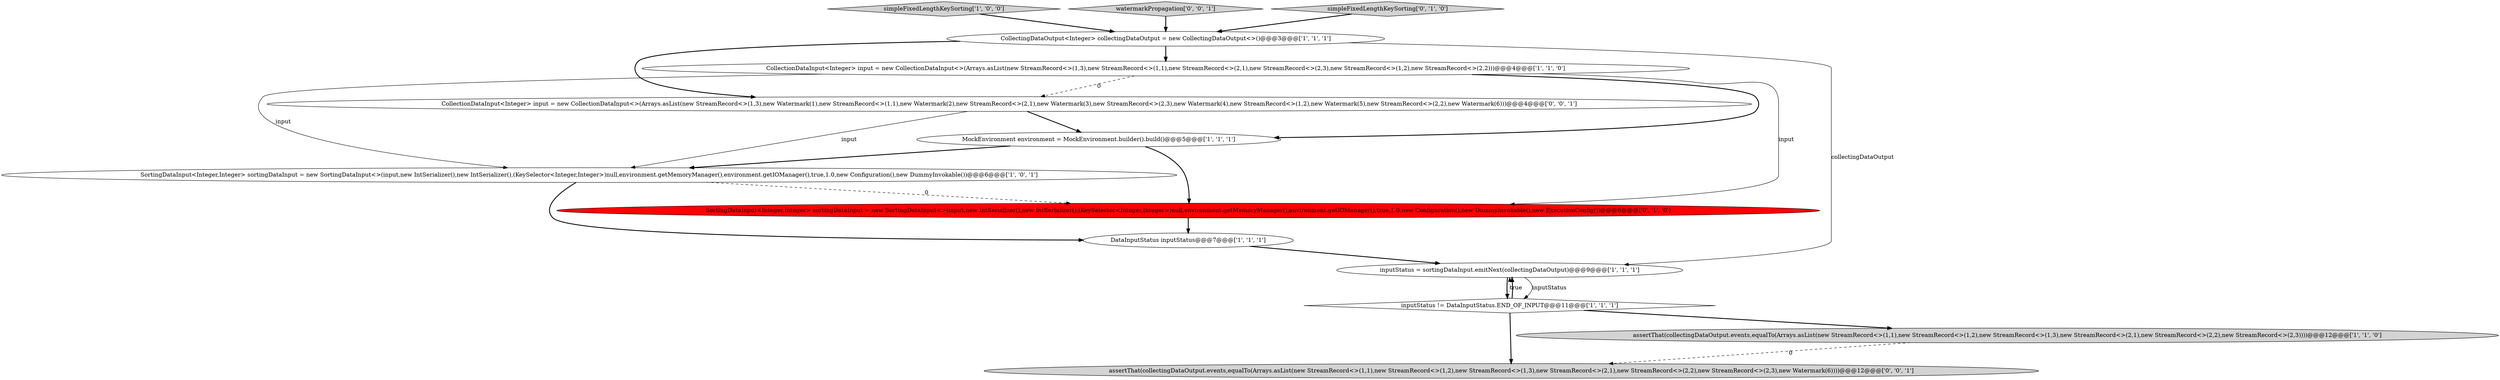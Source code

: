 digraph {
4 [style = filled, label = "simpleFixedLengthKeySorting['1', '0', '0']", fillcolor = lightgray, shape = diamond image = "AAA0AAABBB1BBB"];
13 [style = filled, label = "watermarkPropagation['0', '0', '1']", fillcolor = lightgray, shape = diamond image = "AAA0AAABBB3BBB"];
9 [style = filled, label = "SortingDataInput<Integer,Integer> sortingDataInput = new SortingDataInput<>(input,new IntSerializer(),new IntSerializer(),(KeySelector<Integer,Integer>)null,environment.getMemoryManager(),environment.getIOManager(),true,1.0,new Configuration(),new DummyInvokable(),new ExecutionConfig())@@@6@@@['0', '1', '0']", fillcolor = red, shape = ellipse image = "AAA1AAABBB2BBB"];
2 [style = filled, label = "CollectionDataInput<Integer> input = new CollectionDataInput<>(Arrays.asList(new StreamRecord<>(1,3),new StreamRecord<>(1,1),new StreamRecord<>(2,1),new StreamRecord<>(2,3),new StreamRecord<>(1,2),new StreamRecord<>(2,2)))@@@4@@@['1', '1', '0']", fillcolor = white, shape = ellipse image = "AAA0AAABBB1BBB"];
7 [style = filled, label = "inputStatus != DataInputStatus.END_OF_INPUT@@@11@@@['1', '1', '1']", fillcolor = white, shape = diamond image = "AAA0AAABBB1BBB"];
1 [style = filled, label = "DataInputStatus inputStatus@@@7@@@['1', '1', '1']", fillcolor = white, shape = ellipse image = "AAA0AAABBB1BBB"];
10 [style = filled, label = "simpleFixedLengthKeySorting['0', '1', '0']", fillcolor = lightgray, shape = diamond image = "AAA0AAABBB2BBB"];
6 [style = filled, label = "assertThat(collectingDataOutput.events,equalTo(Arrays.asList(new StreamRecord<>(1,1),new StreamRecord<>(1,2),new StreamRecord<>(1,3),new StreamRecord<>(2,1),new StreamRecord<>(2,2),new StreamRecord<>(2,3))))@@@12@@@['1', '1', '0']", fillcolor = lightgray, shape = ellipse image = "AAA0AAABBB1BBB"];
5 [style = filled, label = "CollectingDataOutput<Integer> collectingDataOutput = new CollectingDataOutput<>()@@@3@@@['1', '1', '1']", fillcolor = white, shape = ellipse image = "AAA0AAABBB1BBB"];
3 [style = filled, label = "SortingDataInput<Integer,Integer> sortingDataInput = new SortingDataInput<>(input,new IntSerializer(),new IntSerializer(),(KeySelector<Integer,Integer>)null,environment.getMemoryManager(),environment.getIOManager(),true,1.0,new Configuration(),new DummyInvokable())@@@6@@@['1', '0', '1']", fillcolor = white, shape = ellipse image = "AAA0AAABBB1BBB"];
12 [style = filled, label = "CollectionDataInput<Integer> input = new CollectionDataInput<>(Arrays.asList(new StreamRecord<>(1,3),new Watermark(1),new StreamRecord<>(1,1),new Watermark(2),new StreamRecord<>(2,1),new Watermark(3),new StreamRecord<>(2,3),new Watermark(4),new StreamRecord<>(1,2),new Watermark(5),new StreamRecord<>(2,2),new Watermark(6)))@@@4@@@['0', '0', '1']", fillcolor = white, shape = ellipse image = "AAA0AAABBB3BBB"];
8 [style = filled, label = "MockEnvironment environment = MockEnvironment.builder().build()@@@5@@@['1', '1', '1']", fillcolor = white, shape = ellipse image = "AAA0AAABBB1BBB"];
0 [style = filled, label = "inputStatus = sortingDataInput.emitNext(collectingDataOutput)@@@9@@@['1', '1', '1']", fillcolor = white, shape = ellipse image = "AAA0AAABBB1BBB"];
11 [style = filled, label = "assertThat(collectingDataOutput.events,equalTo(Arrays.asList(new StreamRecord<>(1,1),new StreamRecord<>(1,2),new StreamRecord<>(1,3),new StreamRecord<>(2,1),new StreamRecord<>(2,2),new StreamRecord<>(2,3),new Watermark(6))))@@@12@@@['0', '0', '1']", fillcolor = lightgray, shape = ellipse image = "AAA0AAABBB3BBB"];
7->11 [style = bold, label=""];
3->1 [style = bold, label=""];
8->3 [style = bold, label=""];
2->9 [style = solid, label="input"];
6->11 [style = dashed, label="0"];
7->0 [style = bold, label=""];
1->0 [style = bold, label=""];
0->7 [style = solid, label="inputStatus"];
7->0 [style = dotted, label="true"];
0->7 [style = bold, label=""];
2->12 [style = dashed, label="0"];
5->2 [style = bold, label=""];
10->5 [style = bold, label=""];
5->12 [style = bold, label=""];
3->9 [style = dashed, label="0"];
12->8 [style = bold, label=""];
2->3 [style = solid, label="input"];
7->6 [style = bold, label=""];
8->9 [style = bold, label=""];
13->5 [style = bold, label=""];
5->0 [style = solid, label="collectingDataOutput"];
12->3 [style = solid, label="input"];
9->1 [style = bold, label=""];
4->5 [style = bold, label=""];
2->8 [style = bold, label=""];
}
